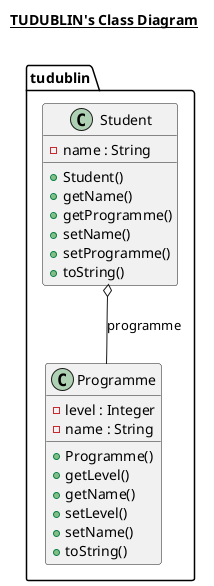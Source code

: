 @startuml

title __TUDUBLIN's Class Diagram__\n

      class tudublin.Programme {
          - level : Integer
          - name : String
          + Programme()
          + getLevel()
          + getName()
          + setLevel()
          + setName()
          + toString()
      }

      class tudublin.Student {
          - name : String
          + Student()
          + getName()
          + getProgramme()
          + setName()
          + setProgramme()
          + toString()
      }

  tudublin.Student o-- tudublin.Programme : programme


@enduml
